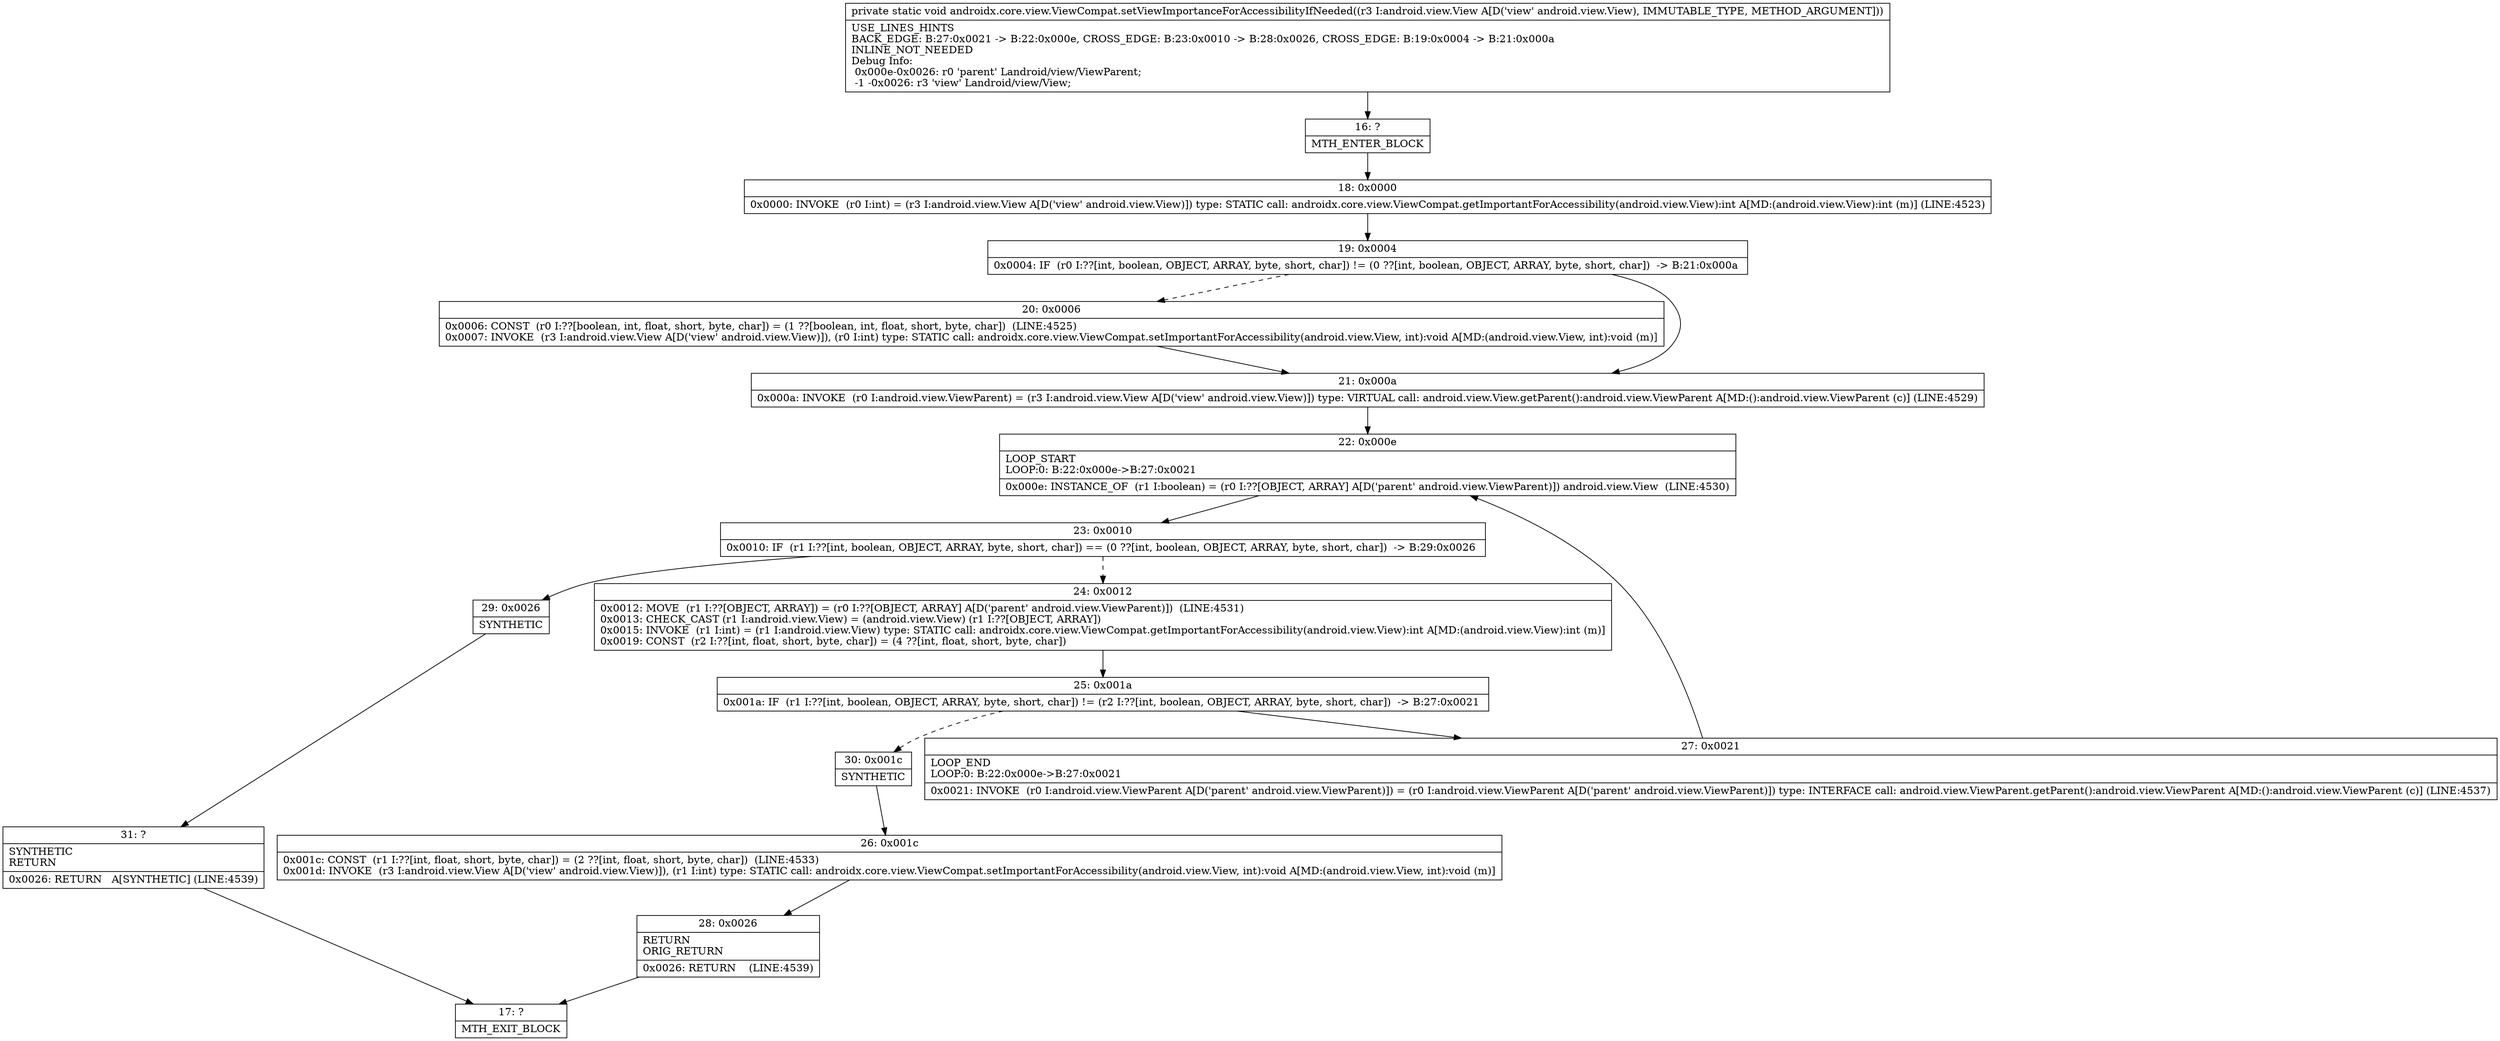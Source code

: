 digraph "CFG forandroidx.core.view.ViewCompat.setViewImportanceForAccessibilityIfNeeded(Landroid\/view\/View;)V" {
Node_16 [shape=record,label="{16\:\ ?|MTH_ENTER_BLOCK\l}"];
Node_18 [shape=record,label="{18\:\ 0x0000|0x0000: INVOKE  (r0 I:int) = (r3 I:android.view.View A[D('view' android.view.View)]) type: STATIC call: androidx.core.view.ViewCompat.getImportantForAccessibility(android.view.View):int A[MD:(android.view.View):int (m)] (LINE:4523)\l}"];
Node_19 [shape=record,label="{19\:\ 0x0004|0x0004: IF  (r0 I:??[int, boolean, OBJECT, ARRAY, byte, short, char]) != (0 ??[int, boolean, OBJECT, ARRAY, byte, short, char])  \-\> B:21:0x000a \l}"];
Node_20 [shape=record,label="{20\:\ 0x0006|0x0006: CONST  (r0 I:??[boolean, int, float, short, byte, char]) = (1 ??[boolean, int, float, short, byte, char])  (LINE:4525)\l0x0007: INVOKE  (r3 I:android.view.View A[D('view' android.view.View)]), (r0 I:int) type: STATIC call: androidx.core.view.ViewCompat.setImportantForAccessibility(android.view.View, int):void A[MD:(android.view.View, int):void (m)]\l}"];
Node_21 [shape=record,label="{21\:\ 0x000a|0x000a: INVOKE  (r0 I:android.view.ViewParent) = (r3 I:android.view.View A[D('view' android.view.View)]) type: VIRTUAL call: android.view.View.getParent():android.view.ViewParent A[MD:():android.view.ViewParent (c)] (LINE:4529)\l}"];
Node_22 [shape=record,label="{22\:\ 0x000e|LOOP_START\lLOOP:0: B:22:0x000e\-\>B:27:0x0021\l|0x000e: INSTANCE_OF  (r1 I:boolean) = (r0 I:??[OBJECT, ARRAY] A[D('parent' android.view.ViewParent)]) android.view.View  (LINE:4530)\l}"];
Node_23 [shape=record,label="{23\:\ 0x0010|0x0010: IF  (r1 I:??[int, boolean, OBJECT, ARRAY, byte, short, char]) == (0 ??[int, boolean, OBJECT, ARRAY, byte, short, char])  \-\> B:29:0x0026 \l}"];
Node_24 [shape=record,label="{24\:\ 0x0012|0x0012: MOVE  (r1 I:??[OBJECT, ARRAY]) = (r0 I:??[OBJECT, ARRAY] A[D('parent' android.view.ViewParent)])  (LINE:4531)\l0x0013: CHECK_CAST (r1 I:android.view.View) = (android.view.View) (r1 I:??[OBJECT, ARRAY]) \l0x0015: INVOKE  (r1 I:int) = (r1 I:android.view.View) type: STATIC call: androidx.core.view.ViewCompat.getImportantForAccessibility(android.view.View):int A[MD:(android.view.View):int (m)]\l0x0019: CONST  (r2 I:??[int, float, short, byte, char]) = (4 ??[int, float, short, byte, char]) \l}"];
Node_25 [shape=record,label="{25\:\ 0x001a|0x001a: IF  (r1 I:??[int, boolean, OBJECT, ARRAY, byte, short, char]) != (r2 I:??[int, boolean, OBJECT, ARRAY, byte, short, char])  \-\> B:27:0x0021 \l}"];
Node_27 [shape=record,label="{27\:\ 0x0021|LOOP_END\lLOOP:0: B:22:0x000e\-\>B:27:0x0021\l|0x0021: INVOKE  (r0 I:android.view.ViewParent A[D('parent' android.view.ViewParent)]) = (r0 I:android.view.ViewParent A[D('parent' android.view.ViewParent)]) type: INTERFACE call: android.view.ViewParent.getParent():android.view.ViewParent A[MD:():android.view.ViewParent (c)] (LINE:4537)\l}"];
Node_30 [shape=record,label="{30\:\ 0x001c|SYNTHETIC\l}"];
Node_26 [shape=record,label="{26\:\ 0x001c|0x001c: CONST  (r1 I:??[int, float, short, byte, char]) = (2 ??[int, float, short, byte, char])  (LINE:4533)\l0x001d: INVOKE  (r3 I:android.view.View A[D('view' android.view.View)]), (r1 I:int) type: STATIC call: androidx.core.view.ViewCompat.setImportantForAccessibility(android.view.View, int):void A[MD:(android.view.View, int):void (m)]\l}"];
Node_28 [shape=record,label="{28\:\ 0x0026|RETURN\lORIG_RETURN\l|0x0026: RETURN    (LINE:4539)\l}"];
Node_17 [shape=record,label="{17\:\ ?|MTH_EXIT_BLOCK\l}"];
Node_29 [shape=record,label="{29\:\ 0x0026|SYNTHETIC\l}"];
Node_31 [shape=record,label="{31\:\ ?|SYNTHETIC\lRETURN\l|0x0026: RETURN   A[SYNTHETIC] (LINE:4539)\l}"];
MethodNode[shape=record,label="{private static void androidx.core.view.ViewCompat.setViewImportanceForAccessibilityIfNeeded((r3 I:android.view.View A[D('view' android.view.View), IMMUTABLE_TYPE, METHOD_ARGUMENT]))  | USE_LINES_HINTS\lBACK_EDGE: B:27:0x0021 \-\> B:22:0x000e, CROSS_EDGE: B:23:0x0010 \-\> B:28:0x0026, CROSS_EDGE: B:19:0x0004 \-\> B:21:0x000a\lINLINE_NOT_NEEDED\lDebug Info:\l  0x000e\-0x0026: r0 'parent' Landroid\/view\/ViewParent;\l  \-1 \-0x0026: r3 'view' Landroid\/view\/View;\l}"];
MethodNode -> Node_16;Node_16 -> Node_18;
Node_18 -> Node_19;
Node_19 -> Node_20[style=dashed];
Node_19 -> Node_21;
Node_20 -> Node_21;
Node_21 -> Node_22;
Node_22 -> Node_23;
Node_23 -> Node_24[style=dashed];
Node_23 -> Node_29;
Node_24 -> Node_25;
Node_25 -> Node_27;
Node_25 -> Node_30[style=dashed];
Node_27 -> Node_22;
Node_30 -> Node_26;
Node_26 -> Node_28;
Node_28 -> Node_17;
Node_29 -> Node_31;
Node_31 -> Node_17;
}

